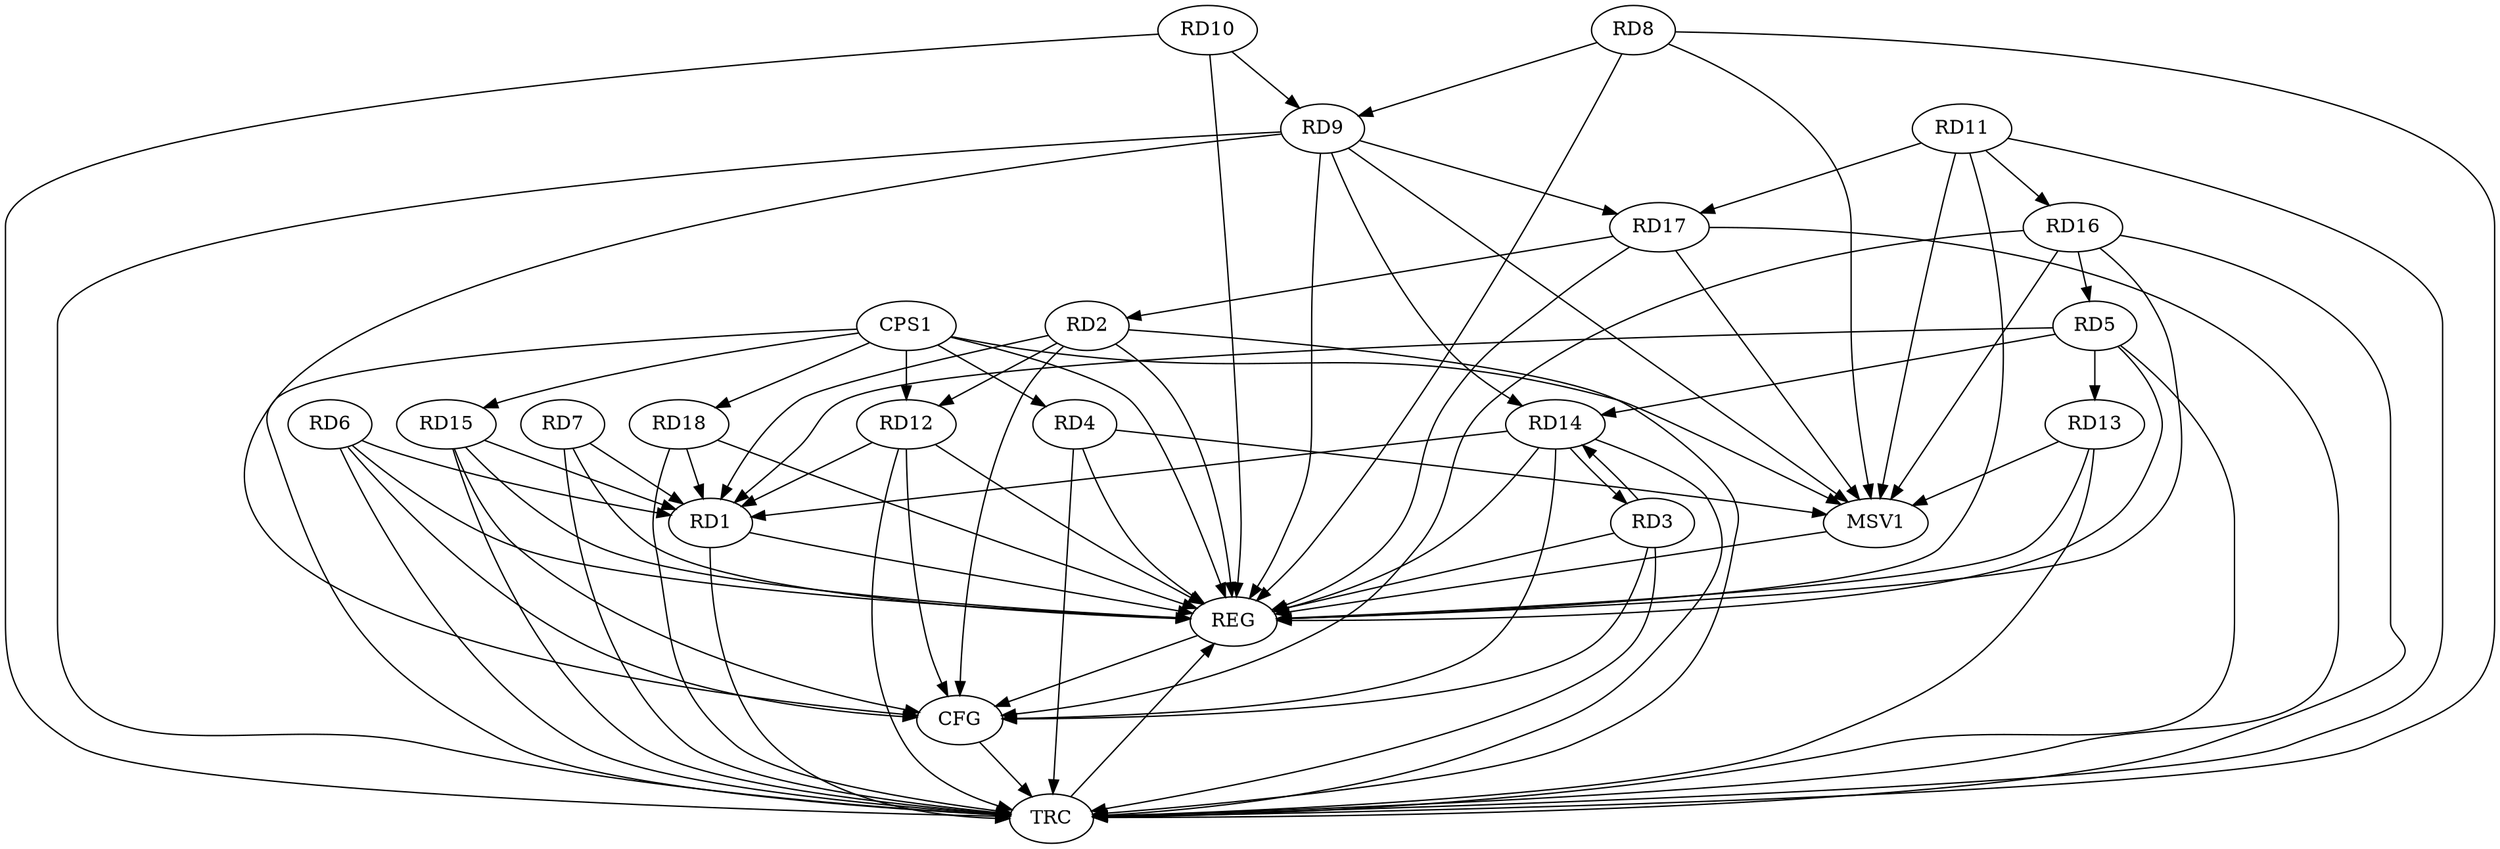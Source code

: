 strict digraph G {
  RD1 [ label="RD1" ];
  RD2 [ label="RD2" ];
  RD3 [ label="RD3" ];
  RD4 [ label="RD4" ];
  RD5 [ label="RD5" ];
  RD6 [ label="RD6" ];
  RD7 [ label="RD7" ];
  RD8 [ label="RD8" ];
  RD9 [ label="RD9" ];
  RD10 [ label="RD10" ];
  RD11 [ label="RD11" ];
  RD12 [ label="RD12" ];
  RD13 [ label="RD13" ];
  RD14 [ label="RD14" ];
  RD15 [ label="RD15" ];
  RD16 [ label="RD16" ];
  RD17 [ label="RD17" ];
  RD18 [ label="RD18" ];
  CPS1 [ label="CPS1" ];
  REG [ label="REG" ];
  CFG [ label="CFG" ];
  TRC [ label="TRC" ];
  MSV1 [ label="MSV1" ];
  RD2 -> RD12;
  RD17 -> RD2;
  RD3 -> RD14;
  RD14 -> RD3;
  RD5 -> RD13;
  RD5 -> RD14;
  RD16 -> RD5;
  RD8 -> RD9;
  RD10 -> RD9;
  RD9 -> RD14;
  RD9 -> RD17;
  RD11 -> RD16;
  RD11 -> RD17;
  CPS1 -> RD4;
  CPS1 -> RD12;
  CPS1 -> RD15;
  CPS1 -> RD18;
  RD1 -> REG;
  RD2 -> REG;
  RD3 -> REG;
  RD4 -> REG;
  RD5 -> REG;
  RD6 -> REG;
  RD7 -> REG;
  RD8 -> REG;
  RD9 -> REG;
  RD10 -> REG;
  RD11 -> REG;
  RD12 -> REG;
  RD13 -> REG;
  RD14 -> REG;
  RD15 -> REG;
  RD16 -> REG;
  RD17 -> REG;
  RD18 -> REG;
  CPS1 -> REG;
  RD12 -> CFG;
  RD15 -> CFG;
  RD9 -> CFG;
  RD6 -> CFG;
  RD14 -> CFG;
  RD2 -> CFG;
  RD16 -> CFG;
  RD3 -> CFG;
  REG -> CFG;
  RD1 -> TRC;
  RD2 -> TRC;
  RD3 -> TRC;
  RD4 -> TRC;
  RD5 -> TRC;
  RD6 -> TRC;
  RD7 -> TRC;
  RD8 -> TRC;
  RD9 -> TRC;
  RD10 -> TRC;
  RD11 -> TRC;
  RD12 -> TRC;
  RD13 -> TRC;
  RD14 -> TRC;
  RD15 -> TRC;
  RD16 -> TRC;
  RD17 -> TRC;
  RD18 -> TRC;
  CPS1 -> TRC;
  CFG -> TRC;
  TRC -> REG;
  RD14 -> RD1;
  RD6 -> RD1;
  RD18 -> RD1;
  RD15 -> RD1;
  RD5 -> RD1;
  RD7 -> RD1;
  RD2 -> RD1;
  RD12 -> RD1;
  RD8 -> MSV1;
  RD9 -> MSV1;
  RD11 -> MSV1;
  RD13 -> MSV1;
  CPS1 -> MSV1;
  RD17 -> MSV1;
  RD4 -> MSV1;
  RD16 -> MSV1;
  MSV1 -> REG;
}
